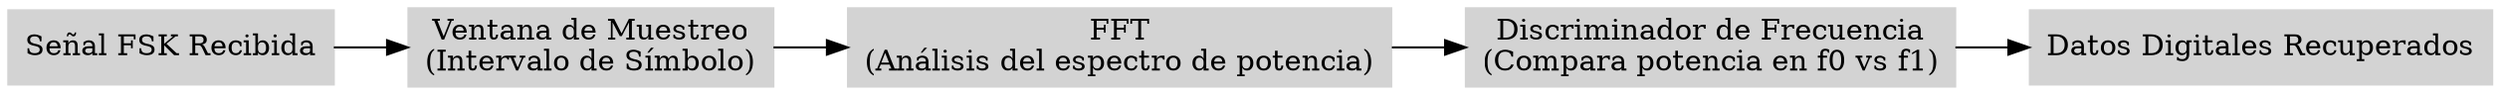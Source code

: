 digraph FSK_Demodulation {
    rankdir=LR;
    node [shape=box, style=filled, color=lightgray];

    SenalRecibida [label="Señal FSK Recibida"];
    VentanaMuestreo [label="Ventana de Muestreo\n(Intervalo de Símbolo)"];
    FFT [label="FFT\n(Análisis del espectro de potencia)"];
    DiscriminadorFrecuencia [label="Discriminador de Frecuencia\n(Compara potencia en f0 vs f1)"];
    DatosRecuperados [label="Datos Digitales Recuperados"];

    SenalRecibida -> VentanaMuestreo;
    VentanaMuestreo -> FFT;
    FFT -> DiscriminadorFrecuencia;
    DiscriminadorFrecuencia -> DatosRecuperados;
}